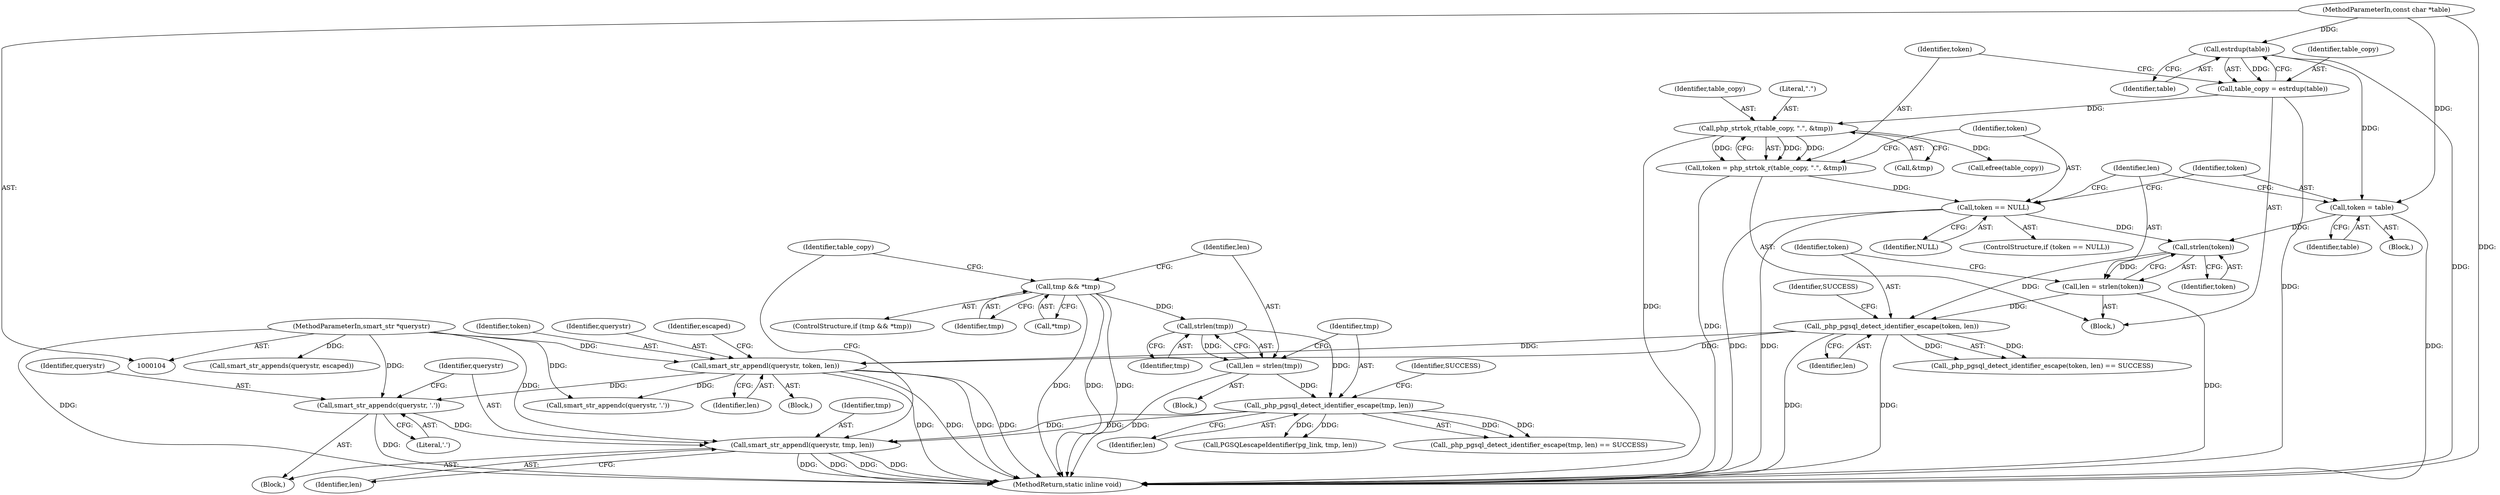 digraph "0_php_124fb22a13fafa3648e4e15b4f207c7096d8155e_0@pointer" {
"1000170" [label="(Call,smart_str_appendl(querystr, tmp, len))"];
"1000167" [label="(Call,smart_str_appendc(querystr, '.'))"];
"1000144" [label="(Call,smart_str_appendl(querystr, token, len))"];
"1000105" [label="(MethodParameterIn,smart_str *querystr)"];
"1000139" [label="(Call,_php_pgsql_detect_identifier_escape(token, len))"];
"1000135" [label="(Call,strlen(token))"];
"1000126" [label="(Call,token == NULL)"];
"1000118" [label="(Call,token = php_strtok_r(table_copy, \".\", &tmp))"];
"1000120" [label="(Call,php_strtok_r(table_copy, \".\", &tmp))"];
"1000114" [label="(Call,table_copy = estrdup(table))"];
"1000116" [label="(Call,estrdup(table))"];
"1000107" [label="(MethodParameterIn,const char *table)"];
"1000130" [label="(Call,token = table)"];
"1000133" [label="(Call,len = strlen(token))"];
"1000162" [label="(Call,_php_pgsql_detect_identifier_escape(tmp, len))"];
"1000158" [label="(Call,strlen(tmp))"];
"1000151" [label="(Call,tmp && *tmp)"];
"1000156" [label="(Call,len = strlen(tmp))"];
"1000108" [label="(Block,)"];
"1000116" [label="(Call,estrdup(table))"];
"1000130" [label="(Call,token = table)"];
"1000142" [label="(Identifier,SUCCESS)"];
"1000117" [label="(Identifier,table)"];
"1000125" [label="(ControlStructure,if (token == NULL))"];
"1000138" [label="(Call,_php_pgsql_detect_identifier_escape(token, len) == SUCCESS)"];
"1000145" [label="(Identifier,querystr)"];
"1000170" [label="(Call,smart_str_appendl(querystr, tmp, len))"];
"1000182" [label="(Call,smart_str_appendc(querystr, '.'))"];
"1000132" [label="(Identifier,table)"];
"1000163" [label="(Identifier,tmp)"];
"1000151" [label="(Call,tmp && *tmp)"];
"1000114" [label="(Call,table_copy = estrdup(table))"];
"1000157" [label="(Identifier,len)"];
"1000136" [label="(Identifier,token)"];
"1000167" [label="(Call,smart_str_appendc(querystr, '.'))"];
"1000120" [label="(Call,php_strtok_r(table_copy, \".\", &tmp))"];
"1000115" [label="(Identifier,table_copy)"];
"1000144" [label="(Call,smart_str_appendl(querystr, token, len))"];
"1000166" [label="(Block,)"];
"1000127" [label="(Identifier,token)"];
"1000119" [label="(Identifier,token)"];
"1000133" [label="(Call,len = strlen(token))"];
"1000118" [label="(Call,token = php_strtok_r(table_copy, \".\", &tmp))"];
"1000141" [label="(Identifier,len)"];
"1000178" [label="(Call,PGSQLescapeIdentifier(pg_link, tmp, len))"];
"1000135" [label="(Call,strlen(token))"];
"1000191" [label="(Identifier,table_copy)"];
"1000173" [label="(Identifier,len)"];
"1000123" [label="(Call,&tmp)"];
"1000190" [label="(Call,efree(table_copy))"];
"1000129" [label="(Block,)"];
"1000147" [label="(Identifier,len)"];
"1000168" [label="(Identifier,querystr)"];
"1000156" [label="(Call,len = strlen(tmp))"];
"1000131" [label="(Identifier,token)"];
"1000150" [label="(ControlStructure,if (tmp && *tmp))"];
"1000152" [label="(Identifier,tmp)"];
"1000159" [label="(Identifier,tmp)"];
"1000128" [label="(Identifier,NULL)"];
"1000165" [label="(Identifier,SUCCESS)"];
"1000149" [label="(Identifier,escaped)"];
"1000172" [label="(Identifier,tmp)"];
"1000192" [label="(MethodReturn,static inline void)"];
"1000161" [label="(Call,_php_pgsql_detect_identifier_escape(tmp, len) == SUCCESS)"];
"1000158" [label="(Call,strlen(tmp))"];
"1000107" [label="(MethodParameterIn,const char *table)"];
"1000185" [label="(Call,smart_str_appends(querystr, escaped))"];
"1000134" [label="(Identifier,len)"];
"1000121" [label="(Identifier,table_copy)"];
"1000171" [label="(Identifier,querystr)"];
"1000169" [label="(Literal,'.')"];
"1000139" [label="(Call,_php_pgsql_detect_identifier_escape(token, len))"];
"1000162" [label="(Call,_php_pgsql_detect_identifier_escape(tmp, len))"];
"1000143" [label="(Block,)"];
"1000122" [label="(Literal,\".\")"];
"1000164" [label="(Identifier,len)"];
"1000155" [label="(Block,)"];
"1000146" [label="(Identifier,token)"];
"1000126" [label="(Call,token == NULL)"];
"1000153" [label="(Call,*tmp)"];
"1000105" [label="(MethodParameterIn,smart_str *querystr)"];
"1000140" [label="(Identifier,token)"];
"1000170" -> "1000166"  [label="AST: "];
"1000170" -> "1000173"  [label="CFG: "];
"1000171" -> "1000170"  [label="AST: "];
"1000172" -> "1000170"  [label="AST: "];
"1000173" -> "1000170"  [label="AST: "];
"1000191" -> "1000170"  [label="CFG: "];
"1000170" -> "1000192"  [label="DDG: "];
"1000170" -> "1000192"  [label="DDG: "];
"1000170" -> "1000192"  [label="DDG: "];
"1000170" -> "1000192"  [label="DDG: "];
"1000167" -> "1000170"  [label="DDG: "];
"1000105" -> "1000170"  [label="DDG: "];
"1000162" -> "1000170"  [label="DDG: "];
"1000162" -> "1000170"  [label="DDG: "];
"1000167" -> "1000166"  [label="AST: "];
"1000167" -> "1000169"  [label="CFG: "];
"1000168" -> "1000167"  [label="AST: "];
"1000169" -> "1000167"  [label="AST: "];
"1000171" -> "1000167"  [label="CFG: "];
"1000167" -> "1000192"  [label="DDG: "];
"1000144" -> "1000167"  [label="DDG: "];
"1000105" -> "1000167"  [label="DDG: "];
"1000144" -> "1000143"  [label="AST: "];
"1000144" -> "1000147"  [label="CFG: "];
"1000145" -> "1000144"  [label="AST: "];
"1000146" -> "1000144"  [label="AST: "];
"1000147" -> "1000144"  [label="AST: "];
"1000149" -> "1000144"  [label="CFG: "];
"1000144" -> "1000192"  [label="DDG: "];
"1000144" -> "1000192"  [label="DDG: "];
"1000144" -> "1000192"  [label="DDG: "];
"1000144" -> "1000192"  [label="DDG: "];
"1000105" -> "1000144"  [label="DDG: "];
"1000139" -> "1000144"  [label="DDG: "];
"1000139" -> "1000144"  [label="DDG: "];
"1000144" -> "1000182"  [label="DDG: "];
"1000105" -> "1000104"  [label="AST: "];
"1000105" -> "1000192"  [label="DDG: "];
"1000105" -> "1000182"  [label="DDG: "];
"1000105" -> "1000185"  [label="DDG: "];
"1000139" -> "1000138"  [label="AST: "];
"1000139" -> "1000141"  [label="CFG: "];
"1000140" -> "1000139"  [label="AST: "];
"1000141" -> "1000139"  [label="AST: "];
"1000142" -> "1000139"  [label="CFG: "];
"1000139" -> "1000192"  [label="DDG: "];
"1000139" -> "1000192"  [label="DDG: "];
"1000139" -> "1000138"  [label="DDG: "];
"1000139" -> "1000138"  [label="DDG: "];
"1000135" -> "1000139"  [label="DDG: "];
"1000133" -> "1000139"  [label="DDG: "];
"1000135" -> "1000133"  [label="AST: "];
"1000135" -> "1000136"  [label="CFG: "];
"1000136" -> "1000135"  [label="AST: "];
"1000133" -> "1000135"  [label="CFG: "];
"1000135" -> "1000133"  [label="DDG: "];
"1000126" -> "1000135"  [label="DDG: "];
"1000130" -> "1000135"  [label="DDG: "];
"1000126" -> "1000125"  [label="AST: "];
"1000126" -> "1000128"  [label="CFG: "];
"1000127" -> "1000126"  [label="AST: "];
"1000128" -> "1000126"  [label="AST: "];
"1000131" -> "1000126"  [label="CFG: "];
"1000134" -> "1000126"  [label="CFG: "];
"1000126" -> "1000192"  [label="DDG: "];
"1000126" -> "1000192"  [label="DDG: "];
"1000118" -> "1000126"  [label="DDG: "];
"1000118" -> "1000108"  [label="AST: "];
"1000118" -> "1000120"  [label="CFG: "];
"1000119" -> "1000118"  [label="AST: "];
"1000120" -> "1000118"  [label="AST: "];
"1000127" -> "1000118"  [label="CFG: "];
"1000118" -> "1000192"  [label="DDG: "];
"1000120" -> "1000118"  [label="DDG: "];
"1000120" -> "1000118"  [label="DDG: "];
"1000120" -> "1000118"  [label="DDG: "];
"1000120" -> "1000123"  [label="CFG: "];
"1000121" -> "1000120"  [label="AST: "];
"1000122" -> "1000120"  [label="AST: "];
"1000123" -> "1000120"  [label="AST: "];
"1000120" -> "1000192"  [label="DDG: "];
"1000114" -> "1000120"  [label="DDG: "];
"1000120" -> "1000190"  [label="DDG: "];
"1000114" -> "1000108"  [label="AST: "];
"1000114" -> "1000116"  [label="CFG: "];
"1000115" -> "1000114"  [label="AST: "];
"1000116" -> "1000114"  [label="AST: "];
"1000119" -> "1000114"  [label="CFG: "];
"1000114" -> "1000192"  [label="DDG: "];
"1000116" -> "1000114"  [label="DDG: "];
"1000116" -> "1000117"  [label="CFG: "];
"1000117" -> "1000116"  [label="AST: "];
"1000116" -> "1000192"  [label="DDG: "];
"1000107" -> "1000116"  [label="DDG: "];
"1000116" -> "1000130"  [label="DDG: "];
"1000107" -> "1000104"  [label="AST: "];
"1000107" -> "1000192"  [label="DDG: "];
"1000107" -> "1000130"  [label="DDG: "];
"1000130" -> "1000129"  [label="AST: "];
"1000130" -> "1000132"  [label="CFG: "];
"1000131" -> "1000130"  [label="AST: "];
"1000132" -> "1000130"  [label="AST: "];
"1000134" -> "1000130"  [label="CFG: "];
"1000130" -> "1000192"  [label="DDG: "];
"1000133" -> "1000108"  [label="AST: "];
"1000134" -> "1000133"  [label="AST: "];
"1000140" -> "1000133"  [label="CFG: "];
"1000133" -> "1000192"  [label="DDG: "];
"1000162" -> "1000161"  [label="AST: "];
"1000162" -> "1000164"  [label="CFG: "];
"1000163" -> "1000162"  [label="AST: "];
"1000164" -> "1000162"  [label="AST: "];
"1000165" -> "1000162"  [label="CFG: "];
"1000162" -> "1000161"  [label="DDG: "];
"1000162" -> "1000161"  [label="DDG: "];
"1000158" -> "1000162"  [label="DDG: "];
"1000156" -> "1000162"  [label="DDG: "];
"1000162" -> "1000178"  [label="DDG: "];
"1000162" -> "1000178"  [label="DDG: "];
"1000158" -> "1000156"  [label="AST: "];
"1000158" -> "1000159"  [label="CFG: "];
"1000159" -> "1000158"  [label="AST: "];
"1000156" -> "1000158"  [label="CFG: "];
"1000158" -> "1000156"  [label="DDG: "];
"1000151" -> "1000158"  [label="DDG: "];
"1000151" -> "1000150"  [label="AST: "];
"1000151" -> "1000152"  [label="CFG: "];
"1000151" -> "1000153"  [label="CFG: "];
"1000152" -> "1000151"  [label="AST: "];
"1000153" -> "1000151"  [label="AST: "];
"1000157" -> "1000151"  [label="CFG: "];
"1000191" -> "1000151"  [label="CFG: "];
"1000151" -> "1000192"  [label="DDG: "];
"1000151" -> "1000192"  [label="DDG: "];
"1000151" -> "1000192"  [label="DDG: "];
"1000156" -> "1000155"  [label="AST: "];
"1000157" -> "1000156"  [label="AST: "];
"1000163" -> "1000156"  [label="CFG: "];
"1000156" -> "1000192"  [label="DDG: "];
}
